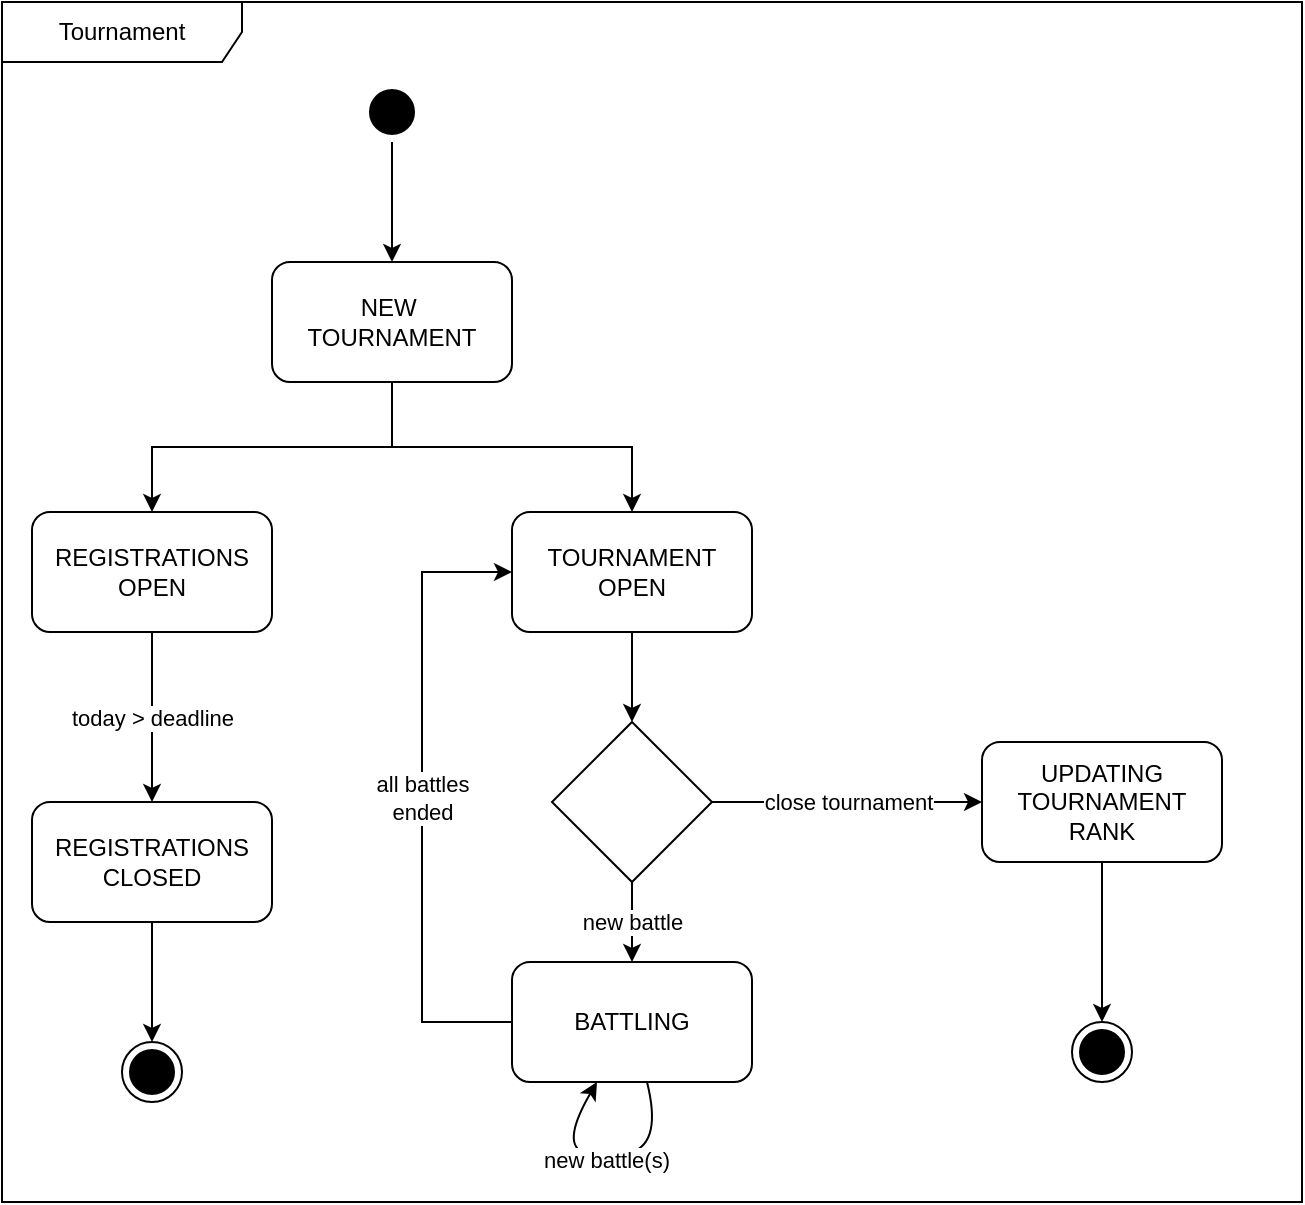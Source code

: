 <mxfile version="22.0.8" type="device" pages="3">
  <diagram name="Tournament" id="GsZ2GcmRUfqDDjbctXDf">
    <mxGraphModel dx="1062" dy="641" grid="1" gridSize="10" guides="1" tooltips="1" connect="1" arrows="1" fold="1" page="1" pageScale="1" pageWidth="1654" pageHeight="1169" math="0" shadow="0">
      <root>
        <mxCell id="0" />
        <mxCell id="1" parent="0" />
        <mxCell id="I6Vx-wKTrIdZp7l3Ch1w-1" value="" style="edgeStyle=orthogonalEdgeStyle;rounded=0;orthogonalLoop=1;jettySize=auto;html=1;" edge="1" parent="1" source="Ewv0v7eT2GeyhWRnm41m-1" target="Ewv0v7eT2GeyhWRnm41m-4">
          <mxGeometry relative="1" as="geometry" />
        </mxCell>
        <mxCell id="Ewv0v7eT2GeyhWRnm41m-1" value="" style="ellipse;html=1;shape=startState;fillColor=#000000;strokeColor=#000000;" parent="1" vertex="1">
          <mxGeometry x="610" y="340" width="30" height="30" as="geometry" />
        </mxCell>
        <mxCell id="Ewv0v7eT2GeyhWRnm41m-24" style="edgeStyle=orthogonalEdgeStyle;rounded=0;orthogonalLoop=1;jettySize=auto;html=1;" parent="1" source="Ewv0v7eT2GeyhWRnm41m-4" target="Ewv0v7eT2GeyhWRnm41m-21" edge="1">
          <mxGeometry relative="1" as="geometry" />
        </mxCell>
        <mxCell id="Ewv0v7eT2GeyhWRnm41m-30" style="edgeStyle=orthogonalEdgeStyle;rounded=0;orthogonalLoop=1;jettySize=auto;html=1;" parent="1" source="Ewv0v7eT2GeyhWRnm41m-4" target="Ewv0v7eT2GeyhWRnm41m-29" edge="1">
          <mxGeometry relative="1" as="geometry" />
        </mxCell>
        <mxCell id="Ewv0v7eT2GeyhWRnm41m-4" value="NEW&amp;nbsp; TOURNAMENT" style="rounded=1;whiteSpace=wrap;html=1;" parent="1" vertex="1">
          <mxGeometry x="565" y="430" width="120" height="60" as="geometry" />
        </mxCell>
        <mxCell id="Ewv0v7eT2GeyhWRnm41m-43" value="today &amp;gt; deadline" style="edgeStyle=orthogonalEdgeStyle;rounded=0;orthogonalLoop=1;jettySize=auto;html=1;" parent="1" source="Ewv0v7eT2GeyhWRnm41m-21" target="Ewv0v7eT2GeyhWRnm41m-23" edge="1">
          <mxGeometry relative="1" as="geometry" />
        </mxCell>
        <mxCell id="Ewv0v7eT2GeyhWRnm41m-21" value="REGISTRATIONS OPEN" style="rounded=1;whiteSpace=wrap;html=1;" parent="1" vertex="1">
          <mxGeometry x="445" y="555" width="120" height="60" as="geometry" />
        </mxCell>
        <mxCell id="Ewv0v7eT2GeyhWRnm41m-45" value="" style="edgeStyle=orthogonalEdgeStyle;rounded=0;orthogonalLoop=1;jettySize=auto;html=1;" parent="1" source="Ewv0v7eT2GeyhWRnm41m-23" target="Ewv0v7eT2GeyhWRnm41m-44" edge="1">
          <mxGeometry relative="1" as="geometry" />
        </mxCell>
        <mxCell id="Ewv0v7eT2GeyhWRnm41m-23" value="REGISTRATIONS CLOSED" style="rounded=1;whiteSpace=wrap;html=1;" parent="1" vertex="1">
          <mxGeometry x="445" y="700" width="120" height="60" as="geometry" />
        </mxCell>
        <mxCell id="Ewv0v7eT2GeyhWRnm41m-33" style="edgeStyle=orthogonalEdgeStyle;rounded=0;orthogonalLoop=1;jettySize=auto;html=1;" parent="1" source="Ewv0v7eT2GeyhWRnm41m-29" target="Ewv0v7eT2GeyhWRnm41m-32" edge="1">
          <mxGeometry relative="1" as="geometry" />
        </mxCell>
        <mxCell id="Ewv0v7eT2GeyhWRnm41m-29" value="TOURNAMENT&lt;br&gt;OPEN" style="rounded=1;whiteSpace=wrap;html=1;" parent="1" vertex="1">
          <mxGeometry x="685" y="555" width="120" height="60" as="geometry" />
        </mxCell>
        <mxCell id="Ewv0v7eT2GeyhWRnm41m-37" value="all battles&lt;br&gt;ended" style="edgeStyle=orthogonalEdgeStyle;rounded=0;orthogonalLoop=1;jettySize=auto;html=1;" parent="1" source="Ewv0v7eT2GeyhWRnm41m-31" target="Ewv0v7eT2GeyhWRnm41m-29" edge="1">
          <mxGeometry relative="1" as="geometry">
            <Array as="points">
              <mxPoint x="640" y="810" />
              <mxPoint x="640" y="585" />
            </Array>
          </mxGeometry>
        </mxCell>
        <mxCell id="Ewv0v7eT2GeyhWRnm41m-31" value="BATTLING" style="rounded=1;whiteSpace=wrap;html=1;" parent="1" vertex="1">
          <mxGeometry x="685" y="780" width="120" height="60" as="geometry" />
        </mxCell>
        <mxCell id="Ewv0v7eT2GeyhWRnm41m-40" value="new battle" style="edgeStyle=orthogonalEdgeStyle;rounded=0;orthogonalLoop=1;jettySize=auto;html=1;" parent="1" source="Ewv0v7eT2GeyhWRnm41m-32" target="Ewv0v7eT2GeyhWRnm41m-31" edge="1">
          <mxGeometry relative="1" as="geometry" />
        </mxCell>
        <mxCell id="Ewv0v7eT2GeyhWRnm41m-42" value="close tournament" style="edgeStyle=orthogonalEdgeStyle;rounded=0;orthogonalLoop=1;jettySize=auto;html=1;" parent="1" source="Ewv0v7eT2GeyhWRnm41m-32" target="ZqKg_O9LmIwTdjiGmLxI-1" edge="1">
          <mxGeometry relative="1" as="geometry">
            <mxPoint x="920" y="700" as="targetPoint" />
          </mxGeometry>
        </mxCell>
        <mxCell id="Ewv0v7eT2GeyhWRnm41m-32" value="" style="rhombus;whiteSpace=wrap;html=1;" parent="1" vertex="1">
          <mxGeometry x="705" y="660" width="80" height="80" as="geometry" />
        </mxCell>
        <mxCell id="Ewv0v7eT2GeyhWRnm41m-35" value="new battle(s)" style="curved=1;endArrow=classic;html=1;rounded=0;" parent="1" source="Ewv0v7eT2GeyhWRnm41m-31" target="Ewv0v7eT2GeyhWRnm41m-31" edge="1">
          <mxGeometry width="50" height="50" relative="1" as="geometry">
            <mxPoint x="710" y="920" as="sourcePoint" />
            <mxPoint x="760" y="870" as="targetPoint" />
            <Array as="points">
              <mxPoint x="760" y="870" />
              <mxPoint x="730" y="880" />
              <mxPoint x="710" y="870" />
            </Array>
          </mxGeometry>
        </mxCell>
        <mxCell id="Ewv0v7eT2GeyhWRnm41m-44" value="" style="ellipse;html=1;shape=endState;fillColor=#000000;strokeColor=#000000;" parent="1" vertex="1">
          <mxGeometry x="490" y="820" width="30" height="30" as="geometry" />
        </mxCell>
        <mxCell id="qK-n20_cfDlesJin2NyK-2" value="Tournament" style="shape=umlFrame;whiteSpace=wrap;html=1;pointerEvents=0;width=120;height=30;" parent="1" vertex="1">
          <mxGeometry x="430" y="300" width="650" height="600" as="geometry" />
        </mxCell>
        <mxCell id="ZqKg_O9LmIwTdjiGmLxI-3" value="" style="edgeStyle=orthogonalEdgeStyle;rounded=0;orthogonalLoop=1;jettySize=auto;html=1;" edge="1" parent="1" source="ZqKg_O9LmIwTdjiGmLxI-1" target="ZqKg_O9LmIwTdjiGmLxI-2">
          <mxGeometry relative="1" as="geometry" />
        </mxCell>
        <mxCell id="ZqKg_O9LmIwTdjiGmLxI-1" value="UPDATING TOURNAMENT RANK" style="rounded=1;whiteSpace=wrap;html=1;" vertex="1" parent="1">
          <mxGeometry x="920" y="670" width="120" height="60" as="geometry" />
        </mxCell>
        <mxCell id="ZqKg_O9LmIwTdjiGmLxI-2" value="" style="ellipse;html=1;shape=endState;fillColor=#000000;strokeColor=#000000;" vertex="1" parent="1">
          <mxGeometry x="965" y="810" width="30" height="30" as="geometry" />
        </mxCell>
      </root>
    </mxGraphModel>
  </diagram>
  <diagram id="IigeOPasQ9OsDa25DfsR" name="Battle">
    <mxGraphModel dx="1436" dy="867" grid="1" gridSize="10" guides="1" tooltips="1" connect="1" arrows="1" fold="1" page="1" pageScale="1" pageWidth="1654" pageHeight="1169" math="0" shadow="0">
      <root>
        <mxCell id="0" />
        <mxCell id="1" parent="0" />
        <mxCell id="SF7A2f98stiHsOm-ZgQx-1" value="" style="edgeStyle=orthogonalEdgeStyle;rounded=0;orthogonalLoop=1;jettySize=auto;html=1;strokeColor=#000000;" edge="1" parent="1" source="w6crWEb7z_BZrqcM5Z6Q-1" target="Fpg_i2PT-tu_QBk5Wptj-1">
          <mxGeometry relative="1" as="geometry" />
        </mxCell>
        <mxCell id="w6crWEb7z_BZrqcM5Z6Q-1" value="" style="ellipse;html=1;shape=startState;fillColor=#000000;strokeColor=#000000;" parent="1" vertex="1">
          <mxGeometry x="610" y="340" width="30" height="30" as="geometry" />
        </mxCell>
        <mxCell id="_2gJZPS9OUwJakQamq4H-3" value="" style="edgeStyle=orthogonalEdgeStyle;rounded=0;orthogonalLoop=1;jettySize=auto;html=1;" edge="1" parent="1" source="Fpg_i2PT-tu_QBk5Wptj-1" target="_2gJZPS9OUwJakQamq4H-1">
          <mxGeometry relative="1" as="geometry" />
        </mxCell>
        <mxCell id="Fpg_i2PT-tu_QBk5Wptj-1" value="REGISTRATIONS OPEN" style="rounded=1;whiteSpace=wrap;html=1;" vertex="1" parent="1">
          <mxGeometry x="660" y="325" width="120" height="60" as="geometry" />
        </mxCell>
        <mxCell id="_2gJZPS9OUwJakQamq4H-4" value="" style="edgeStyle=orthogonalEdgeStyle;rounded=0;orthogonalLoop=1;jettySize=auto;html=1;" edge="1" parent="1" source="_2gJZPS9OUwJakQamq4H-1" target="_2gJZPS9OUwJakQamq4H-2">
          <mxGeometry relative="1" as="geometry" />
        </mxCell>
        <mxCell id="_2gJZPS9OUwJakQamq4H-1" value="REGISTRATION CLOSED" style="rounded=1;whiteSpace=wrap;html=1;" vertex="1" parent="1">
          <mxGeometry x="810" y="325" width="120" height="60" as="geometry" />
        </mxCell>
        <mxCell id="_2gJZPS9OUwJakQamq4H-12" value="" style="edgeStyle=orthogonalEdgeStyle;rounded=0;orthogonalLoop=1;jettySize=auto;html=1;" edge="1" parent="1" source="_2gJZPS9OUwJakQamq4H-2" target="_2gJZPS9OUwJakQamq4H-9">
          <mxGeometry relative="1" as="geometry" />
        </mxCell>
        <mxCell id="_2gJZPS9OUwJakQamq4H-2" value="CODING" style="rounded=1;whiteSpace=wrap;html=1;" vertex="1" parent="1">
          <mxGeometry x="960" y="325" width="120" height="60" as="geometry" />
        </mxCell>
        <mxCell id="_2gJZPS9OUwJakQamq4H-11" value="Manual evaluation is required" style="edgeStyle=orthogonalEdgeStyle;rounded=0;orthogonalLoop=1;jettySize=auto;html=1;" edge="1" parent="1" source="_2gJZPS9OUwJakQamq4H-9" target="_2gJZPS9OUwJakQamq4H-10">
          <mxGeometry relative="1" as="geometry" />
        </mxCell>
        <mxCell id="_2gJZPS9OUwJakQamq4H-15" style="edgeStyle=orthogonalEdgeStyle;rounded=0;orthogonalLoop=1;jettySize=auto;html=1;" edge="1" parent="1" source="_2gJZPS9OUwJakQamq4H-9" target="_2gJZPS9OUwJakQamq4H-13">
          <mxGeometry relative="1" as="geometry">
            <Array as="points">
              <mxPoint x="1290" y="280" />
              <mxPoint x="1765" y="280" />
            </Array>
          </mxGeometry>
        </mxCell>
        <mxCell id="_2gJZPS9OUwJakQamq4H-9" value="" style="rhombus;whiteSpace=wrap;html=1;" vertex="1" parent="1">
          <mxGeometry x="1110" y="315" width="80" height="80" as="geometry" />
        </mxCell>
        <mxCell id="_2gJZPS9OUwJakQamq4H-14" value="" style="edgeStyle=orthogonalEdgeStyle;rounded=0;orthogonalLoop=1;jettySize=auto;html=1;" edge="1" parent="1" source="_2gJZPS9OUwJakQamq4H-10" target="_2gJZPS9OUwJakQamq4H-13">
          <mxGeometry relative="1" as="geometry" />
        </mxCell>
        <mxCell id="_2gJZPS9OUwJakQamq4H-10" value="CONSOLIDATION" style="rounded=1;whiteSpace=wrap;html=1;" vertex="1" parent="1">
          <mxGeometry x="1370" y="325" width="120" height="60" as="geometry" />
        </mxCell>
        <mxCell id="_2gJZPS9OUwJakQamq4H-13" value="" style="ellipse;html=1;shape=endState;fillColor=#000000;strokeColor=#000000;" vertex="1" parent="1">
          <mxGeometry x="1530" y="340" width="30" height="30" as="geometry" />
        </mxCell>
        <mxCell id="_2gJZPS9OUwJakQamq4H-20" value="Battle" style="shape=umlFrame;whiteSpace=wrap;html=1;pointerEvents=0;width=70;height=30;" vertex="1" parent="1">
          <mxGeometry x="590" y="240" width="1000" height="200" as="geometry" />
        </mxCell>
      </root>
    </mxGraphModel>
  </diagram>
  <diagram id="5uXHhe3qlCKk5Fy5Bx8a" name="Score">
    <mxGraphModel dx="1221" dy="737" grid="1" gridSize="10" guides="1" tooltips="1" connect="1" arrows="1" fold="1" page="1" pageScale="1" pageWidth="1654" pageHeight="1169" math="0" shadow="0">
      <root>
        <mxCell id="0" />
        <mxCell id="1" parent="0" />
        <mxCell id="m7MPOJmLYx_UdhEK3sSW-1" value="" style="edgeStyle=orthogonalEdgeStyle;rounded=0;orthogonalLoop=1;jettySize=auto;html=1;strokeColor=#000000;" edge="1" parent="1" source="m7MPOJmLYx_UdhEK3sSW-2" target="m7MPOJmLYx_UdhEK3sSW-4">
          <mxGeometry relative="1" as="geometry" />
        </mxCell>
        <mxCell id="m7MPOJmLYx_UdhEK3sSW-2" value="" style="ellipse;html=1;shape=startState;fillColor=#000000;strokeColor=#000000;" vertex="1" parent="1">
          <mxGeometry x="200" y="420" width="30" height="30" as="geometry" />
        </mxCell>
        <mxCell id="m7MPOJmLYx_UdhEK3sSW-3" value="" style="edgeStyle=orthogonalEdgeStyle;rounded=0;orthogonalLoop=1;jettySize=auto;html=1;" edge="1" parent="1" source="m7MPOJmLYx_UdhEK3sSW-4" target="m7MPOJmLYx_UdhEK3sSW-6">
          <mxGeometry relative="1" as="geometry" />
        </mxCell>
        <mxCell id="m7MPOJmLYx_UdhEK3sSW-4" value="FUNCTIONAL ASPECTS&lt;br&gt;(&lt;b&gt;+&lt;/b&gt;)" style="rounded=1;whiteSpace=wrap;html=1;" vertex="1" parent="1">
          <mxGeometry x="250" y="405" width="120" height="60" as="geometry" />
        </mxCell>
        <mxCell id="m7MPOJmLYx_UdhEK3sSW-5" value="" style="edgeStyle=orthogonalEdgeStyle;rounded=0;orthogonalLoop=1;jettySize=auto;html=1;" edge="1" parent="1" source="m7MPOJmLYx_UdhEK3sSW-6" target="m7MPOJmLYx_UdhEK3sSW-8">
          <mxGeometry relative="1" as="geometry" />
        </mxCell>
        <mxCell id="m7MPOJmLYx_UdhEK3sSW-6" value="TIMELINESS&lt;br&gt;(&lt;b&gt;-&lt;/b&gt;)" style="rounded=1;whiteSpace=wrap;html=1;" vertex="1" parent="1">
          <mxGeometry x="400" y="405" width="120" height="60" as="geometry" />
        </mxCell>
        <mxCell id="m7MPOJmLYx_UdhEK3sSW-7" value="" style="edgeStyle=orthogonalEdgeStyle;rounded=0;orthogonalLoop=1;jettySize=auto;html=1;" edge="1" parent="1" source="m7MPOJmLYx_UdhEK3sSW-8" target="m7MPOJmLYx_UdhEK3sSW-11">
          <mxGeometry relative="1" as="geometry" />
        </mxCell>
        <mxCell id="m7MPOJmLYx_UdhEK3sSW-8" value="QUALITY LEVEL&lt;br&gt;(&lt;b&gt;+&lt;/b&gt;)" style="rounded=1;whiteSpace=wrap;html=1;" vertex="1" parent="1">
          <mxGeometry x="550" y="405" width="120" height="60" as="geometry" />
        </mxCell>
        <mxCell id="m7MPOJmLYx_UdhEK3sSW-9" value="Manual evaluation is required" style="edgeStyle=orthogonalEdgeStyle;rounded=0;orthogonalLoop=1;jettySize=auto;html=1;" edge="1" parent="1" source="m7MPOJmLYx_UdhEK3sSW-11" target="m7MPOJmLYx_UdhEK3sSW-13">
          <mxGeometry relative="1" as="geometry" />
        </mxCell>
        <mxCell id="m7MPOJmLYx_UdhEK3sSW-10" style="edgeStyle=orthogonalEdgeStyle;rounded=0;orthogonalLoop=1;jettySize=auto;html=1;" edge="1" parent="1" source="m7MPOJmLYx_UdhEK3sSW-11" target="m7MPOJmLYx_UdhEK3sSW-14">
          <mxGeometry relative="1" as="geometry">
            <Array as="points">
              <mxPoint x="880" y="360" />
              <mxPoint x="1355" y="360" />
            </Array>
          </mxGeometry>
        </mxCell>
        <mxCell id="m7MPOJmLYx_UdhEK3sSW-11" value="" style="rhombus;whiteSpace=wrap;html=1;" vertex="1" parent="1">
          <mxGeometry x="700" y="395" width="80" height="80" as="geometry" />
        </mxCell>
        <mxCell id="m7MPOJmLYx_UdhEK3sSW-12" value="" style="edgeStyle=orthogonalEdgeStyle;rounded=0;orthogonalLoop=1;jettySize=auto;html=1;" edge="1" parent="1" source="m7MPOJmLYx_UdhEK3sSW-13" target="m7MPOJmLYx_UdhEK3sSW-14">
          <mxGeometry relative="1" as="geometry" />
        </mxCell>
        <mxCell id="m7MPOJmLYx_UdhEK3sSW-13" value="PERSONAL SCORE&lt;br&gt;(&lt;b&gt;+&lt;/b&gt;)" style="rounded=1;whiteSpace=wrap;html=1;" vertex="1" parent="1">
          <mxGeometry x="960" y="405" width="120" height="60" as="geometry" />
        </mxCell>
        <mxCell id="m7MPOJmLYx_UdhEK3sSW-14" value="" style="ellipse;html=1;shape=endState;fillColor=#000000;strokeColor=#000000;" vertex="1" parent="1">
          <mxGeometry x="1120" y="420" width="30" height="30" as="geometry" />
        </mxCell>
        <mxCell id="m7MPOJmLYx_UdhEK3sSW-15" value="Score evaluation" style="shape=umlFrame;whiteSpace=wrap;html=1;pointerEvents=0;width=140;height=30;" vertex="1" parent="1">
          <mxGeometry x="180" y="320" width="1000" height="200" as="geometry" />
        </mxCell>
      </root>
    </mxGraphModel>
  </diagram>
</mxfile>
